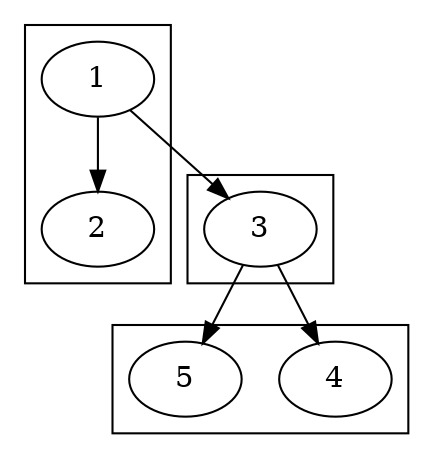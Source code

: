 /*******************************************************************************
 * Copyright (c) 2009 Fabian Steeg. All rights reserved. This program and the
 * accompanying materials are made available under the terms of the Eclipse
 * Public License v1.0 which accompanies this distribution, and is available at
 * http://www.eclipse.org/legal/epl-v10.html
 * <p/>
 * Contributors: Fabian Steeg - initial API and implementation; see bug 277380
 *******************************************************************************/
digraph ExperimentalAnimationSimple {
	1;2;3;4;5
	/* The single animation steps are marked by numbers: */
	subgraph cluster_0{ 1 -> 2 }
	subgraph cluster_1{ 1 -> 3 }
	/* The final animation step needs to be marked with "end": */
	subgraph cluster_2_end{ 3 -> 4; 3 -> 5}
}